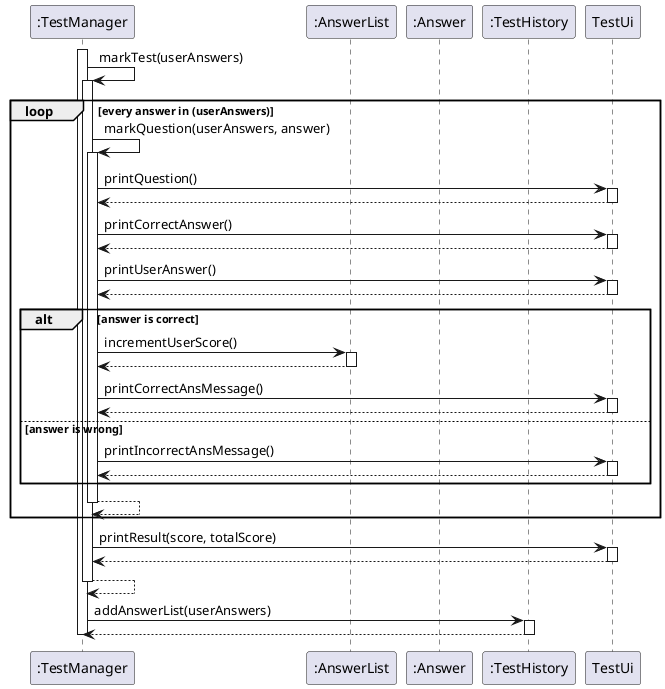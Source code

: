 @startuml
participant ":TestManager" as TestManager
participant ":AnswerList" as AnswerList
participant ":Answer" as Answer
participant ":TestHistory" as TestHistory

activate TestManager

TestManager -> TestManager : markTest(userAnswers)
activate TestManager

loop every answer in (userAnswers)

TestManager -> TestManager : markQuestion(userAnswers, answer)
activate TestManager

TestManager -> TestUi : printQuestion()
activate TestUi
TestUi --> TestManager
deactivate TestUi

TestManager -> TestUi : printCorrectAnswer()
activate TestUi
TestUi --> TestManager
deactivate TestUi

TestManager -> TestUi : printUserAnswer()
activate TestUi
TestUi --> TestManager
deactivate TestUi

alt answer is correct
TestManager -> AnswerList : incrementUserScore()
activate AnswerList
AnswerList --> TestManager
deactivate AnswerList

TestManager -> TestUi : printCorrectAnsMessage()
activate TestUi
TestUi --> TestManager
deactivate TestUi
else answer is wrong
TestManager -> TestUi : printIncorrectAnsMessage()
activate TestUi
TestUi --> TestManager
deactivate TestUi
end

TestManager --> TestManager
deactivate TestManager
end

TestManager -> TestUi : printResult(score, totalScore)
activate TestUi
TestUi --> TestManager
deactivate TestUi

TestManager --> TestManager
deactivate TestManager

TestManager -> TestHistory : addAnswerList(userAnswers)
activate TestHistory
TestHistory --> TestManager
deactivate TestHistory
deactivate TestManager

@enduml